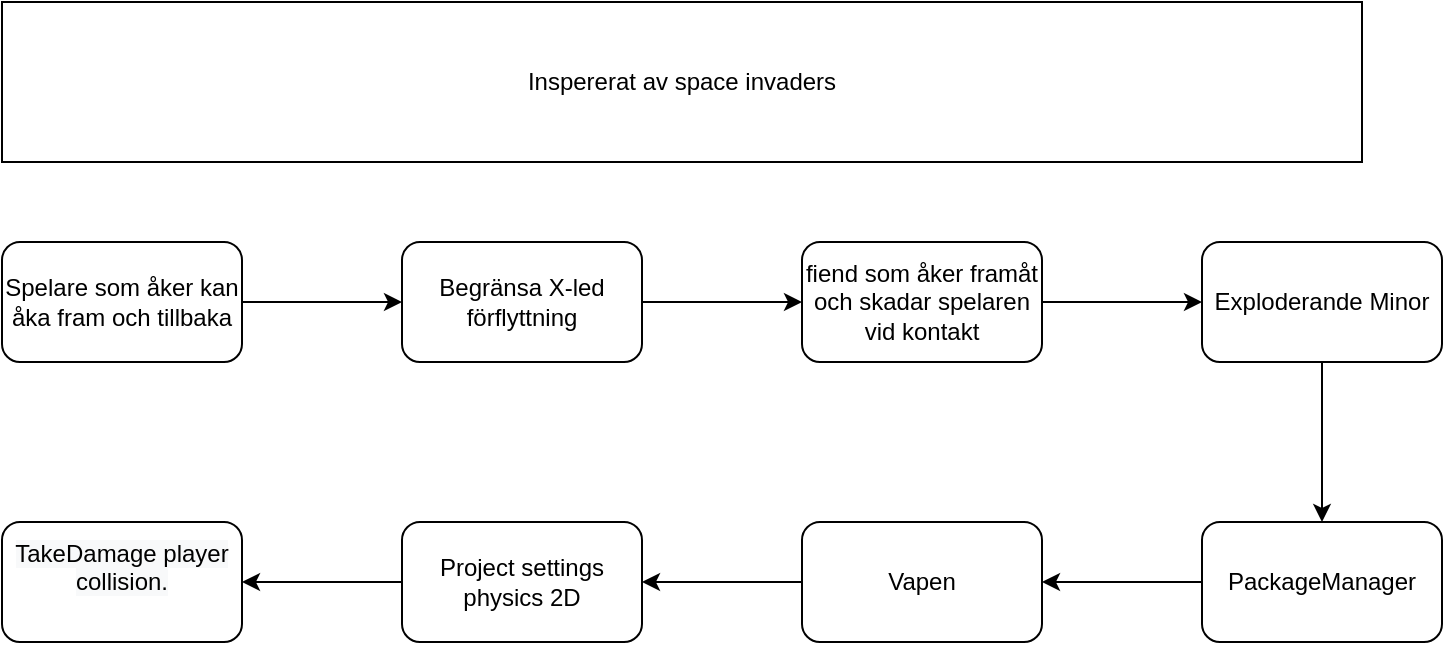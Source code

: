 <mxfile version="20.2.4" type="github">
  <diagram id="wEKSGGPF87rSig4s3-Ul" name="Sida-1">
    <mxGraphModel dx="1422" dy="882" grid="1" gridSize="10" guides="1" tooltips="1" connect="1" arrows="1" fold="1" page="1" pageScale="1" pageWidth="827" pageHeight="1169" math="0" shadow="0">
      <root>
        <mxCell id="0" />
        <mxCell id="1" parent="0" />
        <mxCell id="BBzz1Qv0iKT6kKimgJni-3" value="" style="edgeStyle=orthogonalEdgeStyle;rounded=0;orthogonalLoop=1;jettySize=auto;html=1;" edge="1" parent="1" source="BBzz1Qv0iKT6kKimgJni-1" target="BBzz1Qv0iKT6kKimgJni-2">
          <mxGeometry relative="1" as="geometry" />
        </mxCell>
        <mxCell id="BBzz1Qv0iKT6kKimgJni-1" value="Spelare som åker kan åka fram och tillbaka" style="rounded=1;whiteSpace=wrap;html=1;" vertex="1" parent="1">
          <mxGeometry x="80" y="150" width="120" height="60" as="geometry" />
        </mxCell>
        <mxCell id="BBzz1Qv0iKT6kKimgJni-5" value="" style="edgeStyle=orthogonalEdgeStyle;rounded=0;orthogonalLoop=1;jettySize=auto;html=1;" edge="1" parent="1" source="BBzz1Qv0iKT6kKimgJni-2" target="BBzz1Qv0iKT6kKimgJni-4">
          <mxGeometry relative="1" as="geometry" />
        </mxCell>
        <mxCell id="BBzz1Qv0iKT6kKimgJni-2" value="Begränsa X-led förflyttning" style="whiteSpace=wrap;html=1;rounded=1;" vertex="1" parent="1">
          <mxGeometry x="280" y="150" width="120" height="60" as="geometry" />
        </mxCell>
        <mxCell id="BBzz1Qv0iKT6kKimgJni-8" value="" style="edgeStyle=orthogonalEdgeStyle;rounded=0;orthogonalLoop=1;jettySize=auto;html=1;" edge="1" parent="1" source="BBzz1Qv0iKT6kKimgJni-4" target="BBzz1Qv0iKT6kKimgJni-7">
          <mxGeometry relative="1" as="geometry" />
        </mxCell>
        <mxCell id="BBzz1Qv0iKT6kKimgJni-4" value="fiend som åker framåt och skadar spelaren vid kontakt" style="whiteSpace=wrap;html=1;rounded=1;" vertex="1" parent="1">
          <mxGeometry x="480" y="150" width="120" height="60" as="geometry" />
        </mxCell>
        <mxCell id="BBzz1Qv0iKT6kKimgJni-6" value="Inspererat av space invaders" style="rounded=0;whiteSpace=wrap;html=1;" vertex="1" parent="1">
          <mxGeometry x="80" y="30" width="680" height="80" as="geometry" />
        </mxCell>
        <mxCell id="BBzz1Qv0iKT6kKimgJni-14" value="" style="edgeStyle=orthogonalEdgeStyle;rounded=0;orthogonalLoop=1;jettySize=auto;html=1;" edge="1" parent="1" source="BBzz1Qv0iKT6kKimgJni-7" target="BBzz1Qv0iKT6kKimgJni-13">
          <mxGeometry relative="1" as="geometry" />
        </mxCell>
        <mxCell id="BBzz1Qv0iKT6kKimgJni-7" value="Exploderande Minor" style="whiteSpace=wrap;html=1;rounded=1;" vertex="1" parent="1">
          <mxGeometry x="680" y="150" width="120" height="60" as="geometry" />
        </mxCell>
        <mxCell id="BBzz1Qv0iKT6kKimgJni-12" value="" style="edgeStyle=orthogonalEdgeStyle;rounded=0;orthogonalLoop=1;jettySize=auto;html=1;" edge="1" parent="1" source="BBzz1Qv0iKT6kKimgJni-9" target="BBzz1Qv0iKT6kKimgJni-11">
          <mxGeometry relative="1" as="geometry" />
        </mxCell>
        <mxCell id="BBzz1Qv0iKT6kKimgJni-9" value="Vapen" style="whiteSpace=wrap;html=1;rounded=1;" vertex="1" parent="1">
          <mxGeometry x="480" y="290" width="120" height="60" as="geometry" />
        </mxCell>
        <mxCell id="BBzz1Qv0iKT6kKimgJni-17" value="" style="edgeStyle=orthogonalEdgeStyle;rounded=0;orthogonalLoop=1;jettySize=auto;html=1;" edge="1" parent="1" source="BBzz1Qv0iKT6kKimgJni-11" target="BBzz1Qv0iKT6kKimgJni-16">
          <mxGeometry relative="1" as="geometry" />
        </mxCell>
        <mxCell id="BBzz1Qv0iKT6kKimgJni-11" value="Project settings physics 2D" style="whiteSpace=wrap;html=1;rounded=1;" vertex="1" parent="1">
          <mxGeometry x="280" y="290" width="120" height="60" as="geometry" />
        </mxCell>
        <mxCell id="BBzz1Qv0iKT6kKimgJni-15" value="" style="edgeStyle=orthogonalEdgeStyle;rounded=0;orthogonalLoop=1;jettySize=auto;html=1;" edge="1" parent="1" source="BBzz1Qv0iKT6kKimgJni-13" target="BBzz1Qv0iKT6kKimgJni-9">
          <mxGeometry relative="1" as="geometry" />
        </mxCell>
        <mxCell id="BBzz1Qv0iKT6kKimgJni-13" value="PackageManager" style="whiteSpace=wrap;html=1;rounded=1;" vertex="1" parent="1">
          <mxGeometry x="680" y="290" width="120" height="60" as="geometry" />
        </mxCell>
        <mxCell id="BBzz1Qv0iKT6kKimgJni-16" value="&#xa;&lt;span style=&quot;color: rgb(0, 0, 0); font-family: Helvetica; font-size: 12px; font-style: normal; font-variant-ligatures: normal; font-variant-caps: normal; font-weight: 400; letter-spacing: normal; orphans: 2; text-align: center; text-indent: 0px; text-transform: none; widows: 2; word-spacing: 0px; -webkit-text-stroke-width: 0px; background-color: rgb(248, 249, 250); text-decoration-thickness: initial; text-decoration-style: initial; text-decoration-color: initial; float: none; display: inline !important;&quot;&gt;TakeDamage player collision.&lt;/span&gt;&#xa;&#xa;" style="whiteSpace=wrap;html=1;rounded=1;" vertex="1" parent="1">
          <mxGeometry x="80" y="290" width="120" height="60" as="geometry" />
        </mxCell>
      </root>
    </mxGraphModel>
  </diagram>
</mxfile>
